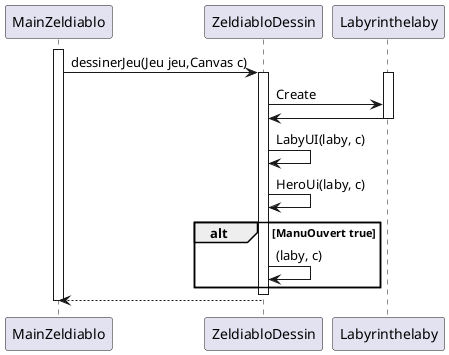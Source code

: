 @startuml
Activate MainZeldiablo
MainZeldiablo -> ZeldiabloDessin: dessinerJeu(Jeu jeu,Canvas c)
Activate ZeldiabloDessin
Activate Labyrinthelaby
Labyrinthelaby <- ZeldiabloDessin: Create
Labyrinthelaby -> ZeldiabloDessin
Deactivate Labyrinthelaby
ZeldiabloDessin -> ZeldiabloDessin: LabyUI(laby, c)
ZeldiabloDessin -> ZeldiabloDessin: HeroUi(laby, c)
alt ManuOuvert true
ZeldiabloDessin -> ZeldiabloDessin: (laby, c)
end
Deactivate ZeldiabloDessin
ZeldiabloDessin --> MainZeldiablo
Deactivate MainZeldiablo
@enduml